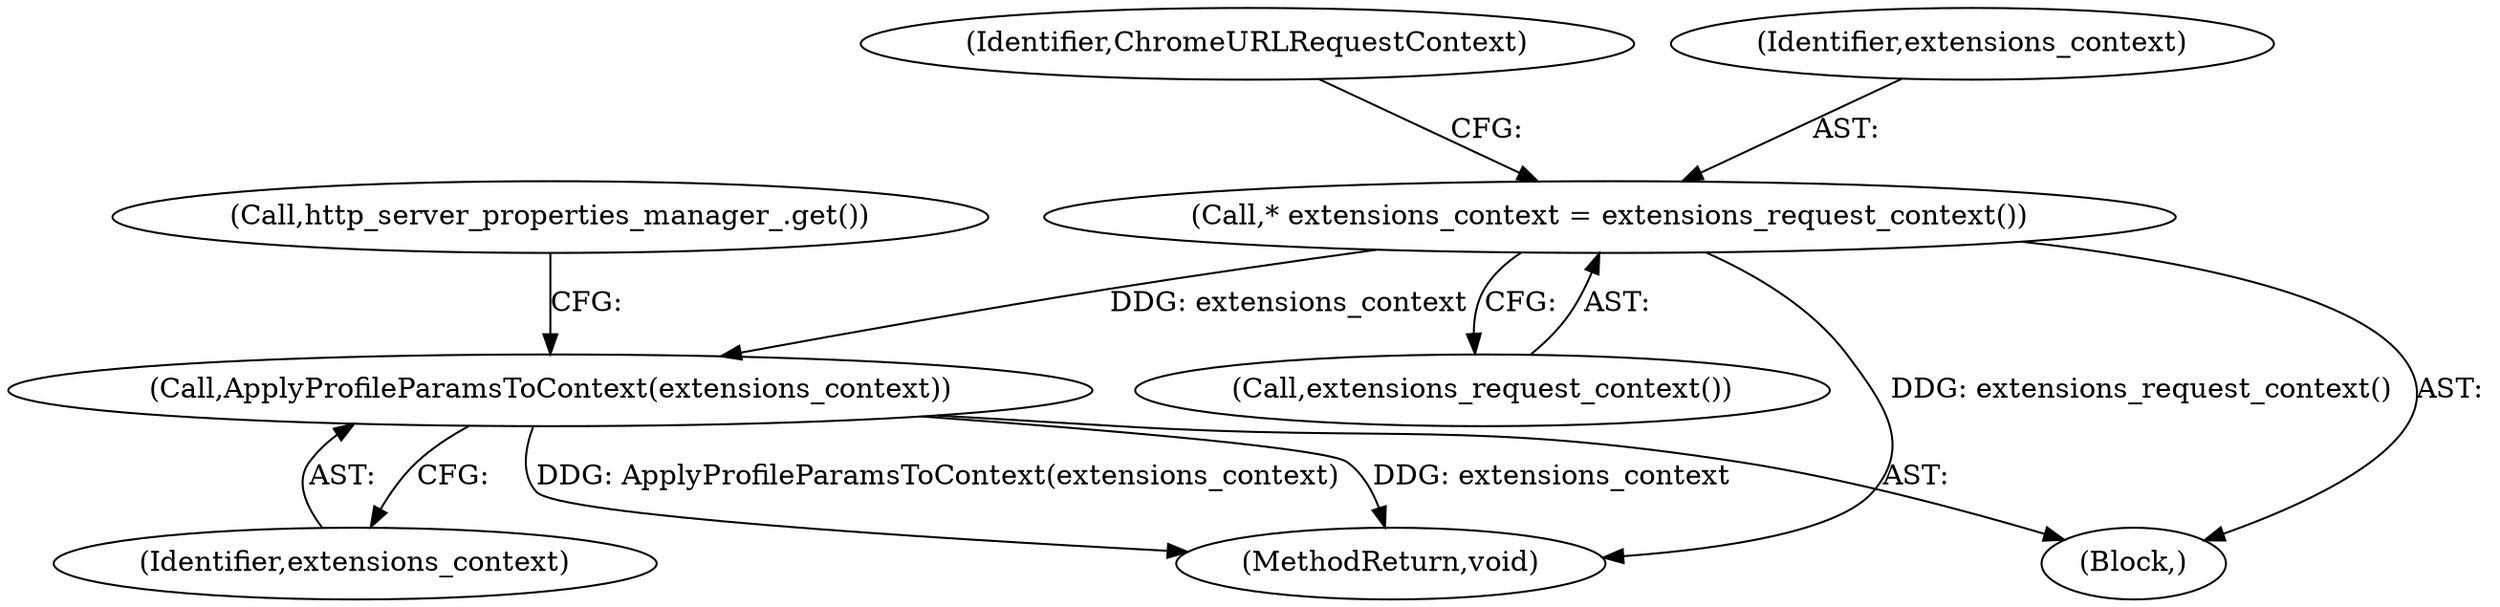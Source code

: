 digraph "0_Chrome_d6b061bf189e0661a3d94d89dbcb2e6f70b433da@pointer" {
"1000114" [label="(Call,* extensions_context = extensions_request_context())"];
"1000147" [label="(Call,ApplyProfileParamsToContext(extensions_context))"];
"1000147" [label="(Call,ApplyProfileParamsToContext(extensions_context))"];
"1000117" [label="(Identifier,ChromeURLRequestContext)"];
"1000345" [label="(MethodReturn,void)"];
"1000150" [label="(Call,http_server_properties_manager_.get())"];
"1000116" [label="(Call,extensions_request_context())"];
"1000148" [label="(Identifier,extensions_context)"];
"1000103" [label="(Block,)"];
"1000114" [label="(Call,* extensions_context = extensions_request_context())"];
"1000115" [label="(Identifier,extensions_context)"];
"1000114" -> "1000103"  [label="AST: "];
"1000114" -> "1000116"  [label="CFG: "];
"1000115" -> "1000114"  [label="AST: "];
"1000116" -> "1000114"  [label="AST: "];
"1000117" -> "1000114"  [label="CFG: "];
"1000114" -> "1000345"  [label="DDG: extensions_request_context()"];
"1000114" -> "1000147"  [label="DDG: extensions_context"];
"1000147" -> "1000103"  [label="AST: "];
"1000147" -> "1000148"  [label="CFG: "];
"1000148" -> "1000147"  [label="AST: "];
"1000150" -> "1000147"  [label="CFG: "];
"1000147" -> "1000345"  [label="DDG: extensions_context"];
"1000147" -> "1000345"  [label="DDG: ApplyProfileParamsToContext(extensions_context)"];
}
